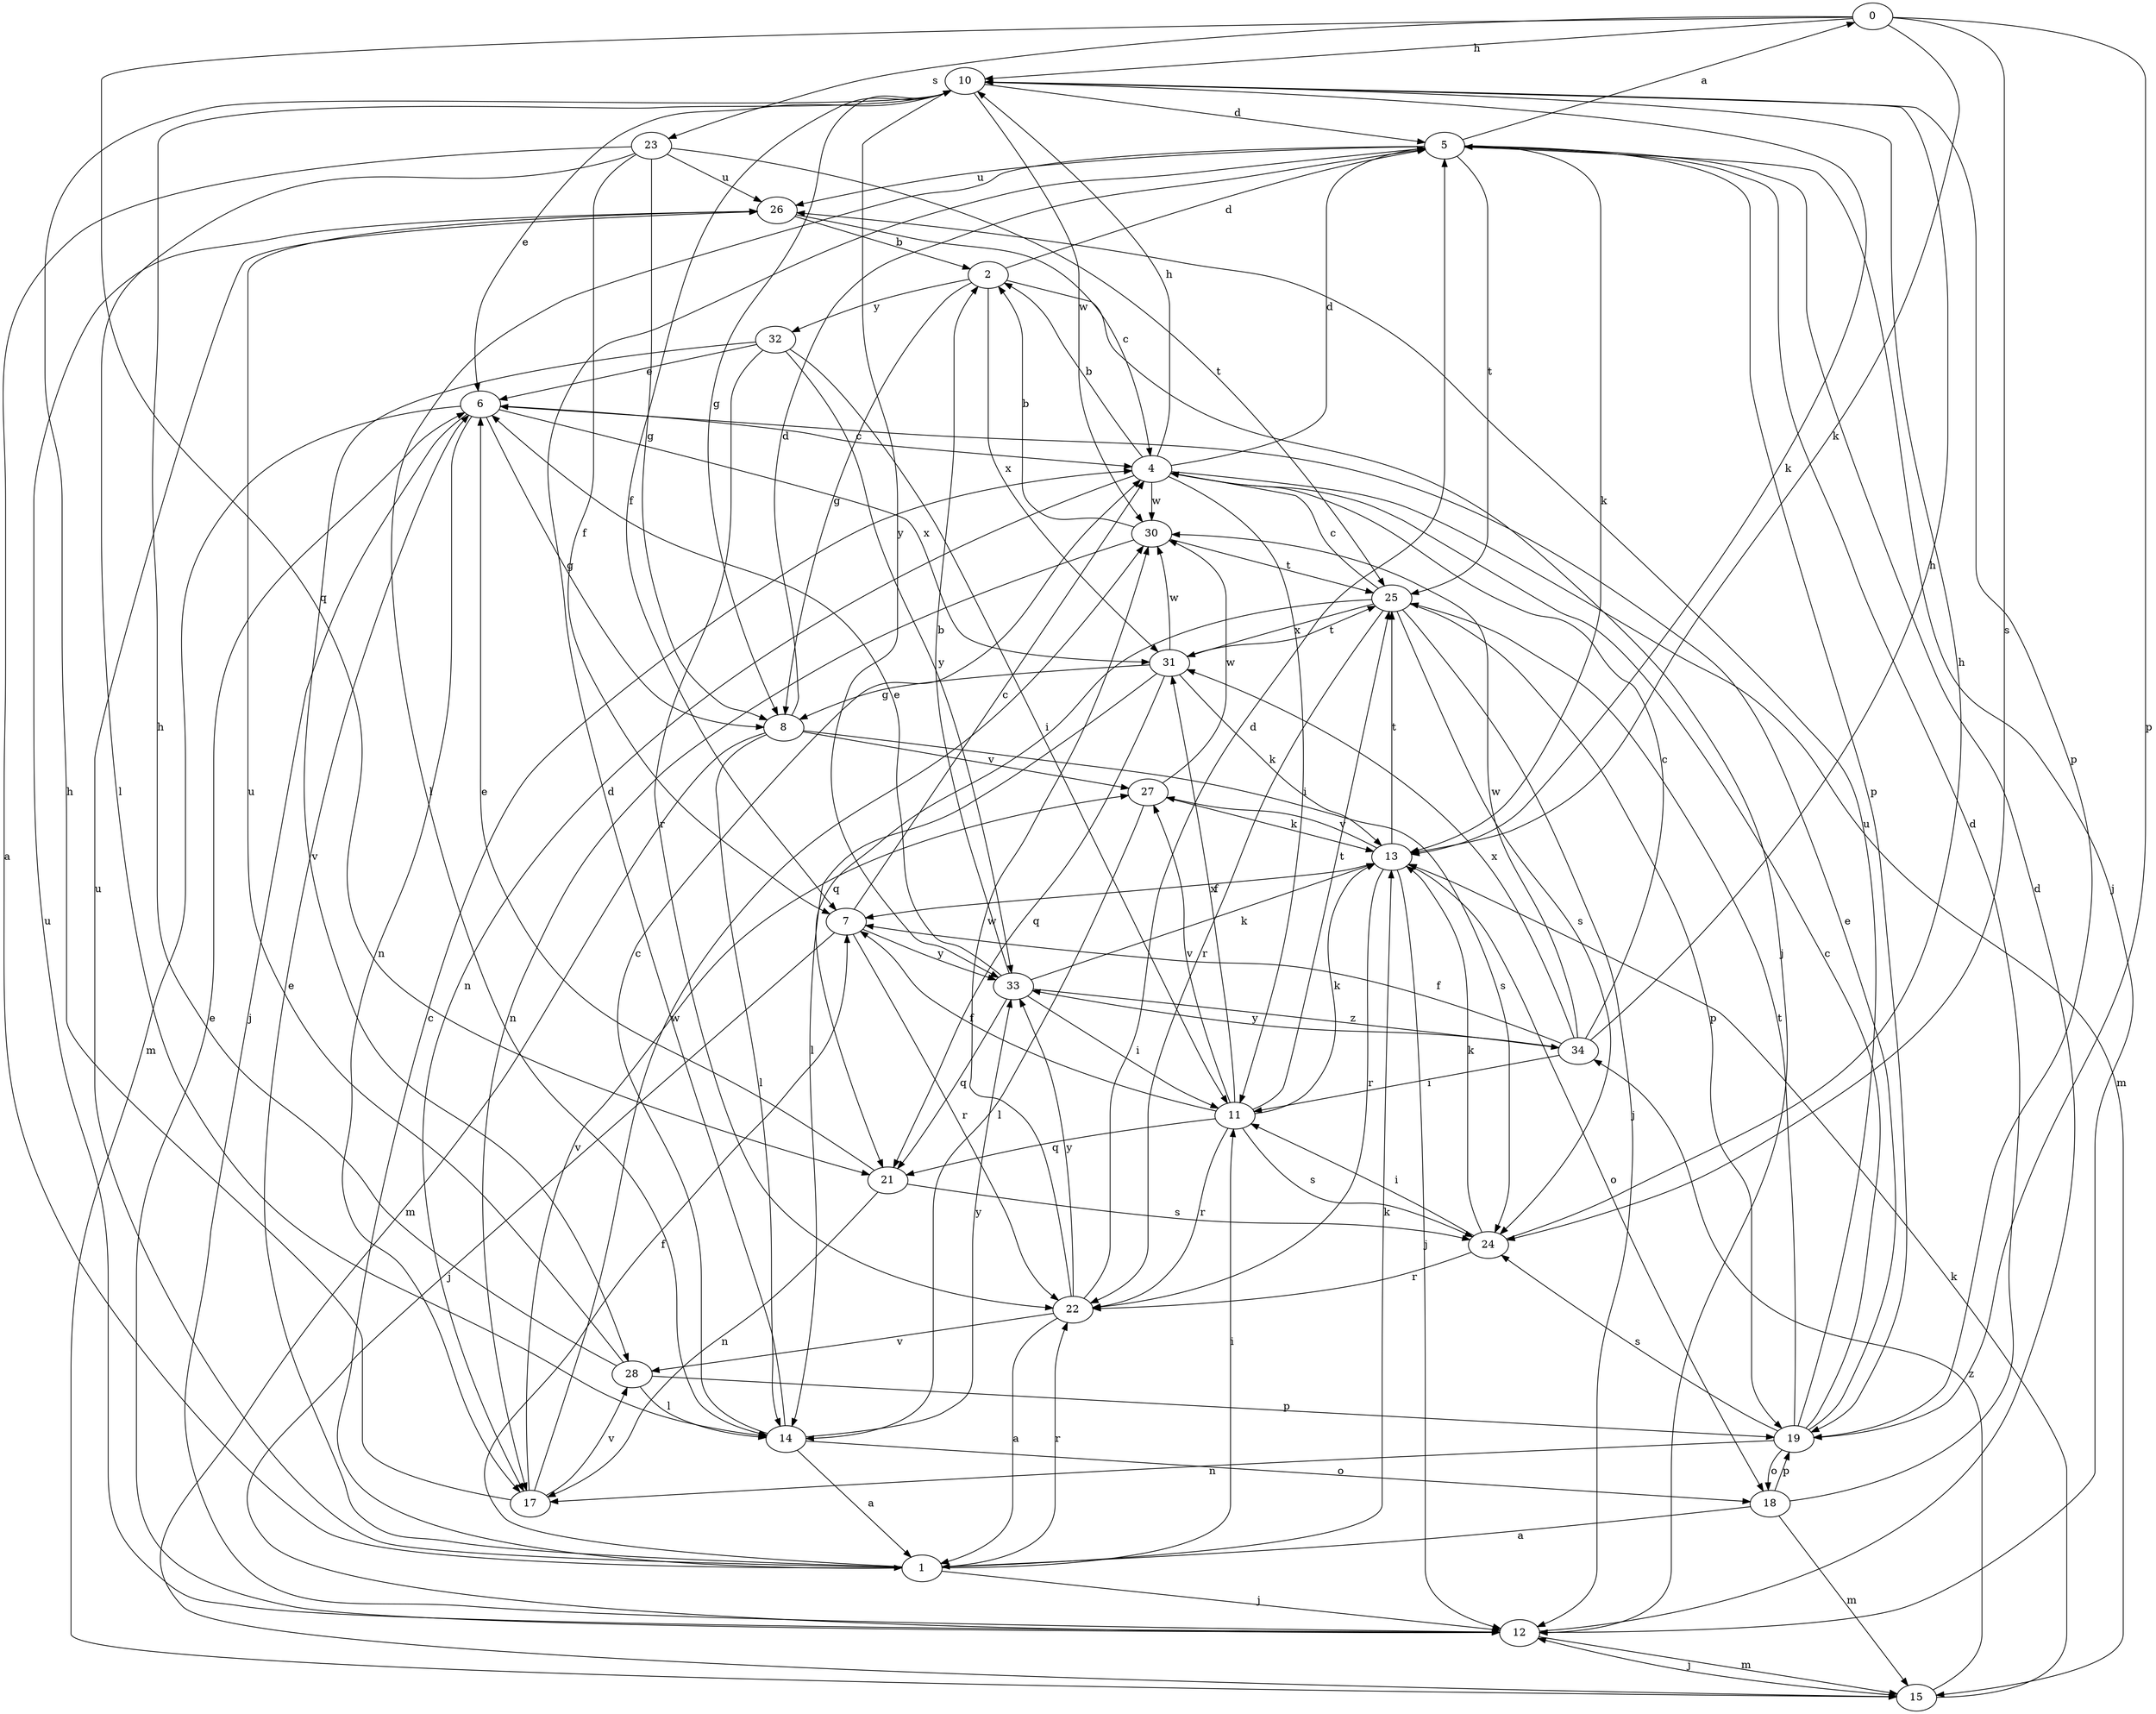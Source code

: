 strict digraph  {
0;
1;
2;
4;
5;
6;
7;
8;
10;
11;
12;
13;
14;
15;
17;
18;
19;
21;
22;
23;
24;
25;
26;
27;
28;
30;
31;
32;
33;
34;
0 -> 10  [label=h];
0 -> 13  [label=k];
0 -> 19  [label=p];
0 -> 21  [label=q];
0 -> 23  [label=s];
0 -> 24  [label=s];
1 -> 4  [label=c];
1 -> 6  [label=e];
1 -> 7  [label=f];
1 -> 11  [label=i];
1 -> 12  [label=j];
1 -> 13  [label=k];
1 -> 22  [label=r];
1 -> 26  [label=u];
2 -> 5  [label=d];
2 -> 8  [label=g];
2 -> 12  [label=j];
2 -> 31  [label=x];
2 -> 32  [label=y];
4 -> 2  [label=b];
4 -> 5  [label=d];
4 -> 10  [label=h];
4 -> 11  [label=i];
4 -> 15  [label=m];
4 -> 17  [label=n];
4 -> 30  [label=w];
5 -> 0  [label=a];
5 -> 12  [label=j];
5 -> 13  [label=k];
5 -> 14  [label=l];
5 -> 19  [label=p];
5 -> 25  [label=t];
5 -> 26  [label=u];
6 -> 4  [label=c];
6 -> 8  [label=g];
6 -> 12  [label=j];
6 -> 15  [label=m];
6 -> 17  [label=n];
6 -> 31  [label=x];
7 -> 4  [label=c];
7 -> 12  [label=j];
7 -> 22  [label=r];
7 -> 33  [label=y];
8 -> 5  [label=d];
8 -> 14  [label=l];
8 -> 15  [label=m];
8 -> 24  [label=s];
8 -> 27  [label=v];
10 -> 5  [label=d];
10 -> 6  [label=e];
10 -> 7  [label=f];
10 -> 8  [label=g];
10 -> 13  [label=k];
10 -> 19  [label=p];
10 -> 30  [label=w];
10 -> 33  [label=y];
11 -> 7  [label=f];
11 -> 13  [label=k];
11 -> 21  [label=q];
11 -> 22  [label=r];
11 -> 24  [label=s];
11 -> 25  [label=t];
11 -> 27  [label=v];
11 -> 31  [label=x];
12 -> 5  [label=d];
12 -> 6  [label=e];
12 -> 15  [label=m];
12 -> 26  [label=u];
13 -> 7  [label=f];
13 -> 12  [label=j];
13 -> 18  [label=o];
13 -> 22  [label=r];
13 -> 25  [label=t];
13 -> 27  [label=v];
14 -> 1  [label=a];
14 -> 4  [label=c];
14 -> 5  [label=d];
14 -> 18  [label=o];
14 -> 33  [label=y];
15 -> 12  [label=j];
15 -> 13  [label=k];
15 -> 34  [label=z];
17 -> 10  [label=h];
17 -> 27  [label=v];
17 -> 28  [label=v];
17 -> 30  [label=w];
18 -> 1  [label=a];
18 -> 5  [label=d];
18 -> 15  [label=m];
18 -> 19  [label=p];
19 -> 4  [label=c];
19 -> 6  [label=e];
19 -> 17  [label=n];
19 -> 18  [label=o];
19 -> 24  [label=s];
19 -> 25  [label=t];
19 -> 26  [label=u];
21 -> 6  [label=e];
21 -> 17  [label=n];
21 -> 24  [label=s];
22 -> 1  [label=a];
22 -> 5  [label=d];
22 -> 28  [label=v];
22 -> 30  [label=w];
22 -> 33  [label=y];
23 -> 1  [label=a];
23 -> 7  [label=f];
23 -> 8  [label=g];
23 -> 14  [label=l];
23 -> 25  [label=t];
23 -> 26  [label=u];
24 -> 10  [label=h];
24 -> 11  [label=i];
24 -> 13  [label=k];
24 -> 22  [label=r];
25 -> 4  [label=c];
25 -> 12  [label=j];
25 -> 19  [label=p];
25 -> 21  [label=q];
25 -> 22  [label=r];
25 -> 24  [label=s];
25 -> 31  [label=x];
26 -> 2  [label=b];
26 -> 4  [label=c];
27 -> 13  [label=k];
27 -> 14  [label=l];
27 -> 30  [label=w];
28 -> 10  [label=h];
28 -> 14  [label=l];
28 -> 19  [label=p];
28 -> 26  [label=u];
30 -> 2  [label=b];
30 -> 17  [label=n];
30 -> 25  [label=t];
31 -> 8  [label=g];
31 -> 13  [label=k];
31 -> 14  [label=l];
31 -> 21  [label=q];
31 -> 25  [label=t];
31 -> 30  [label=w];
32 -> 6  [label=e];
32 -> 11  [label=i];
32 -> 22  [label=r];
32 -> 28  [label=v];
32 -> 33  [label=y];
33 -> 2  [label=b];
33 -> 6  [label=e];
33 -> 11  [label=i];
33 -> 13  [label=k];
33 -> 21  [label=q];
33 -> 34  [label=z];
34 -> 4  [label=c];
34 -> 7  [label=f];
34 -> 10  [label=h];
34 -> 11  [label=i];
34 -> 30  [label=w];
34 -> 31  [label=x];
34 -> 33  [label=y];
}
